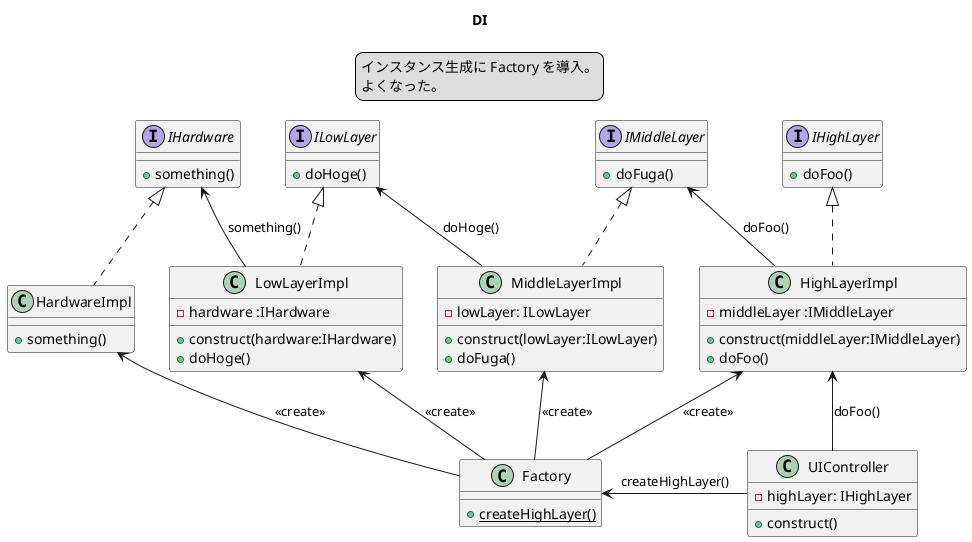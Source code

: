 @startuml
title
  DI
endtitle

legend top
  インスタンス生成に Factory を導入。
  よくなった。
endlegend

interface IHardware {
  + something()
}
class HardwareImpl {
  + something()
}
IHardware <|.. HardwareImpl

interface ILowLayer {
  + doHoge()
}
class LowLayerImpl {
  - hardware :IHardware
  + construct(hardware:IHardware)
  + doHoge()
}
ILowLayer <|.. LowLayerImpl
IHardware <- LowLayerImpl : something()

interface IMiddleLayer {
  + doFuga()
}
class MiddleLayerImpl {
  - lowLayer: ILowLayer
  + construct(lowLayer:ILowLayer)
  + doFuga()
}
IMiddleLayer <|.. MiddleLayerImpl
ILowLayer <- MiddleLayerImpl : doHoge()

interface IHighLayer {
  + doFoo()
}
class HighLayerImpl {
  - middleLayer :IMiddleLayer
  + construct(middleLayer:IMiddleLayer)
  + doFoo()
}
IHighLayer <|.. HighLayerImpl
IMiddleLayer <- HighLayerImpl : doFoo()

class UIController {
  - highLayer: IHighLayer
  + construct()
}

HighLayerImpl <-- UIController : doFoo()
Factory <- UIController : createHighLayer()

class Factory {
  + {static} createHighLayer()
}
HighLayerImpl <-- Factory : <<create>>
MiddleLayerImpl <-- Factory : <<create>>
LowLayerImpl <-- Factory : <<create>>
HardwareImpl <-- Factory : <<create>>

@enduml